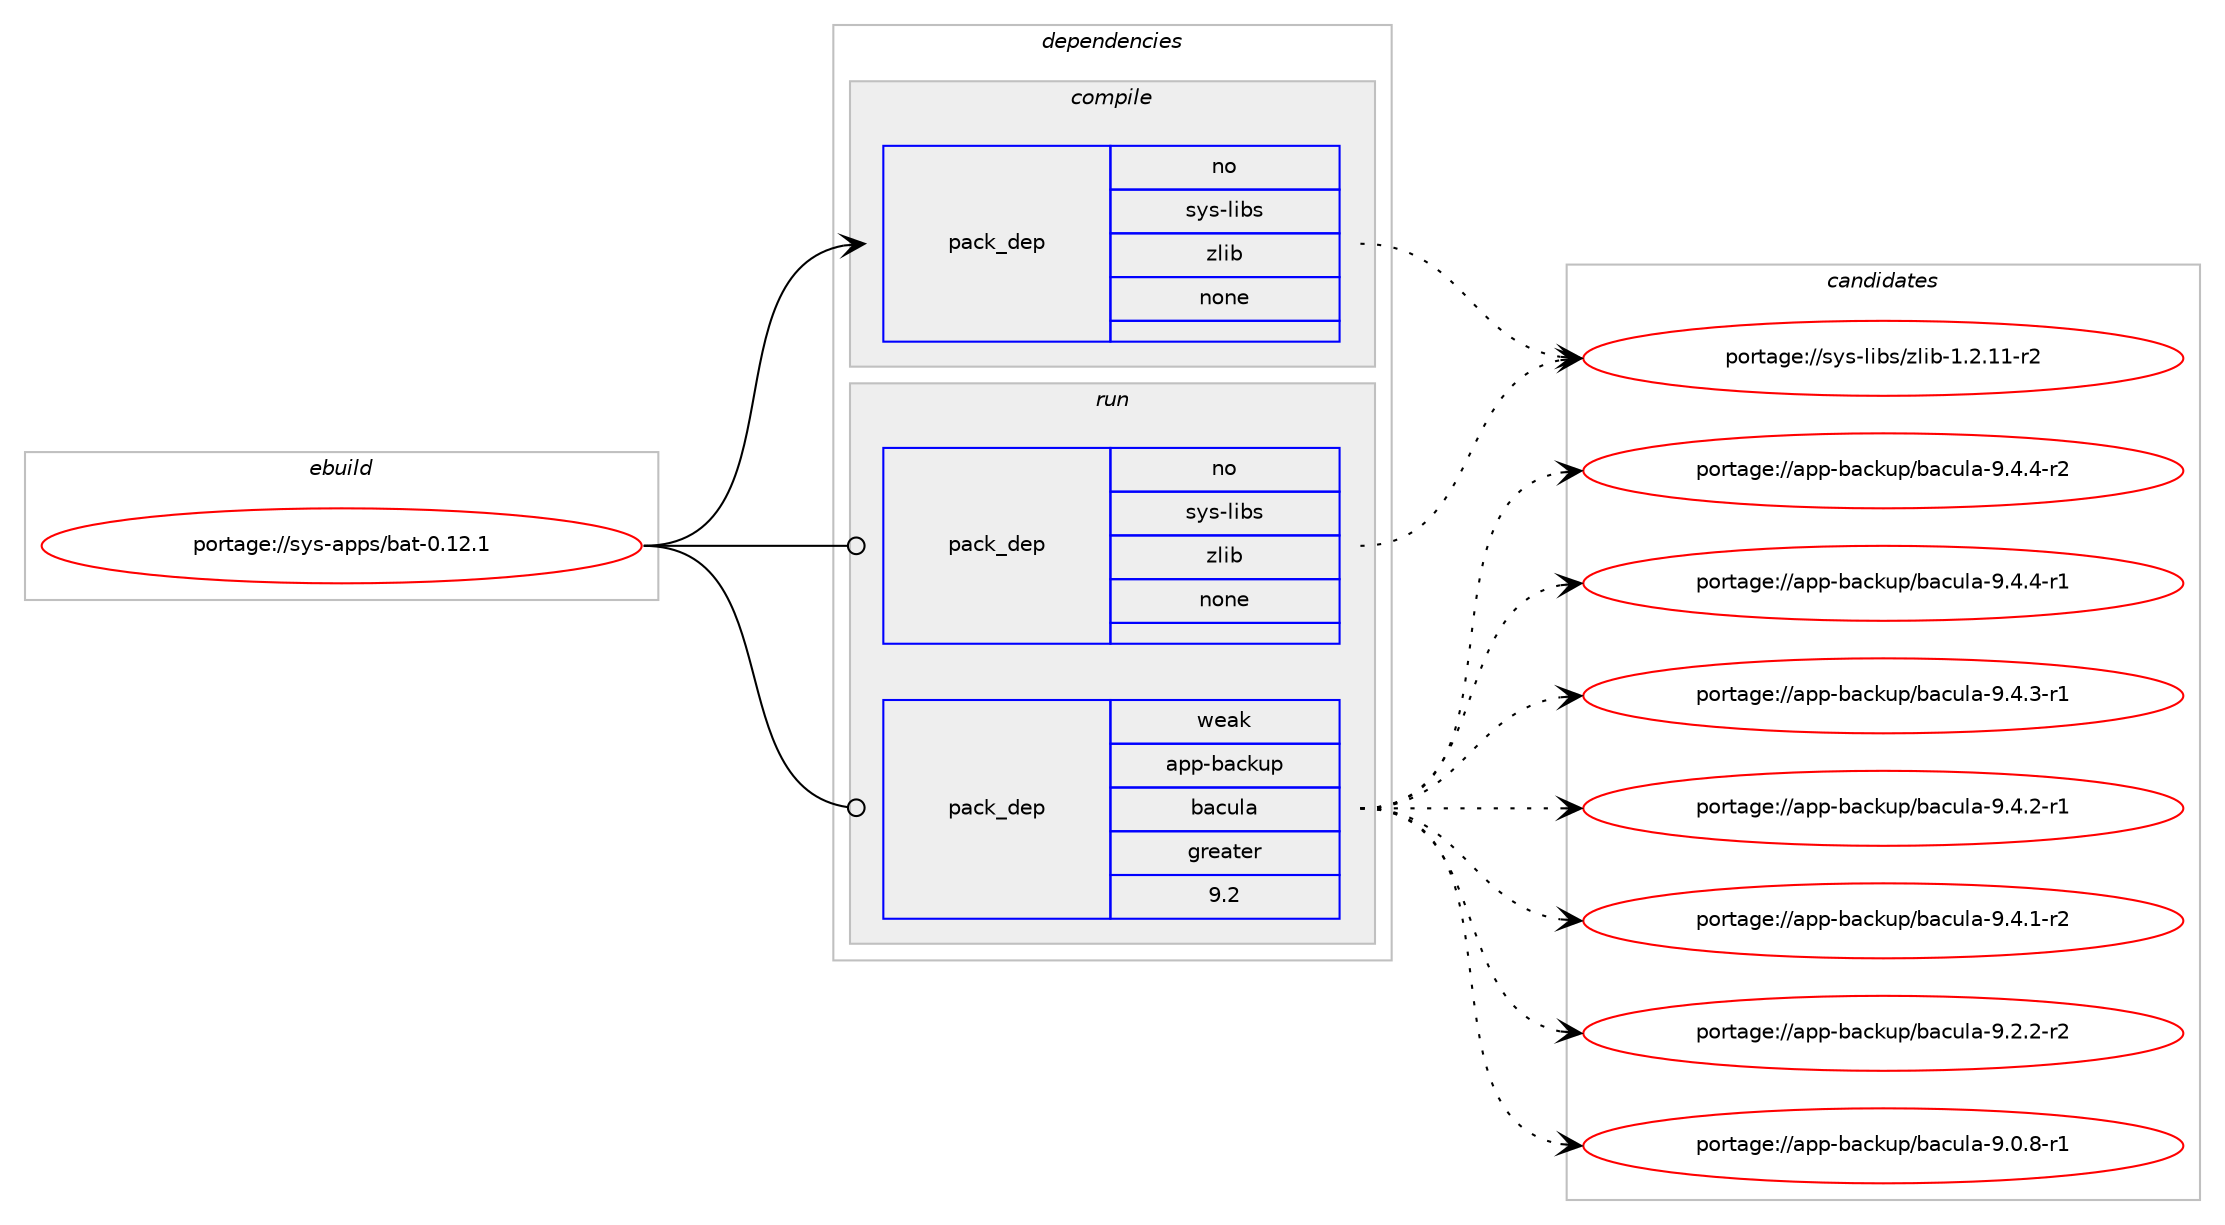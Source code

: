 digraph prolog {

# *************
# Graph options
# *************

newrank=true;
concentrate=true;
compound=true;
graph [rankdir=LR,fontname=Helvetica,fontsize=10,ranksep=1.5];#, ranksep=2.5, nodesep=0.2];
edge  [arrowhead=vee];
node  [fontname=Helvetica,fontsize=10];

# **********
# The ebuild
# **********

subgraph cluster_leftcol {
color=gray;
rank=same;
label=<<i>ebuild</i>>;
id [label="portage://sys-apps/bat-0.12.1", color=red, width=4, href="../sys-apps/bat-0.12.1.svg"];
}

# ****************
# The dependencies
# ****************

subgraph cluster_midcol {
color=gray;
label=<<i>dependencies</i>>;
subgraph cluster_compile {
fillcolor="#eeeeee";
style=filled;
label=<<i>compile</i>>;
subgraph pack53050 {
dependency69790 [label=<<TABLE BORDER="0" CELLBORDER="1" CELLSPACING="0" CELLPADDING="4" WIDTH="220"><TR><TD ROWSPAN="6" CELLPADDING="30">pack_dep</TD></TR><TR><TD WIDTH="110">no</TD></TR><TR><TD>sys-libs</TD></TR><TR><TD>zlib</TD></TR><TR><TD>none</TD></TR><TR><TD></TD></TR></TABLE>>, shape=none, color=blue];
}
id:e -> dependency69790:w [weight=20,style="solid",arrowhead="vee"];
}
subgraph cluster_compileandrun {
fillcolor="#eeeeee";
style=filled;
label=<<i>compile and run</i>>;
}
subgraph cluster_run {
fillcolor="#eeeeee";
style=filled;
label=<<i>run</i>>;
subgraph pack53051 {
dependency69791 [label=<<TABLE BORDER="0" CELLBORDER="1" CELLSPACING="0" CELLPADDING="4" WIDTH="220"><TR><TD ROWSPAN="6" CELLPADDING="30">pack_dep</TD></TR><TR><TD WIDTH="110">no</TD></TR><TR><TD>sys-libs</TD></TR><TR><TD>zlib</TD></TR><TR><TD>none</TD></TR><TR><TD></TD></TR></TABLE>>, shape=none, color=blue];
}
id:e -> dependency69791:w [weight=20,style="solid",arrowhead="odot"];
subgraph pack53052 {
dependency69792 [label=<<TABLE BORDER="0" CELLBORDER="1" CELLSPACING="0" CELLPADDING="4" WIDTH="220"><TR><TD ROWSPAN="6" CELLPADDING="30">pack_dep</TD></TR><TR><TD WIDTH="110">weak</TD></TR><TR><TD>app-backup</TD></TR><TR><TD>bacula</TD></TR><TR><TD>greater</TD></TR><TR><TD>9.2</TD></TR></TABLE>>, shape=none, color=blue];
}
id:e -> dependency69792:w [weight=20,style="solid",arrowhead="odot"];
}
}

# **************
# The candidates
# **************

subgraph cluster_choices {
rank=same;
color=gray;
label=<<i>candidates</i>>;

subgraph choice53050 {
color=black;
nodesep=1;
choice11512111545108105981154712210810598454946504649494511450 [label="portage://sys-libs/zlib-1.2.11-r2", color=red, width=4,href="../sys-libs/zlib-1.2.11-r2.svg"];
dependency69790:e -> choice11512111545108105981154712210810598454946504649494511450:w [style=dotted,weight="100"];
}
subgraph choice53051 {
color=black;
nodesep=1;
choice11512111545108105981154712210810598454946504649494511450 [label="portage://sys-libs/zlib-1.2.11-r2", color=red, width=4,href="../sys-libs/zlib-1.2.11-r2.svg"];
dependency69791:e -> choice11512111545108105981154712210810598454946504649494511450:w [style=dotted,weight="100"];
}
subgraph choice53052 {
color=black;
nodesep=1;
choice971121124598979910711711247989799117108974557465246524511450 [label="portage://app-backup/bacula-9.4.4-r2", color=red, width=4,href="../app-backup/bacula-9.4.4-r2.svg"];
choice971121124598979910711711247989799117108974557465246524511449 [label="portage://app-backup/bacula-9.4.4-r1", color=red, width=4,href="../app-backup/bacula-9.4.4-r1.svg"];
choice971121124598979910711711247989799117108974557465246514511449 [label="portage://app-backup/bacula-9.4.3-r1", color=red, width=4,href="../app-backup/bacula-9.4.3-r1.svg"];
choice971121124598979910711711247989799117108974557465246504511449 [label="portage://app-backup/bacula-9.4.2-r1", color=red, width=4,href="../app-backup/bacula-9.4.2-r1.svg"];
choice971121124598979910711711247989799117108974557465246494511450 [label="portage://app-backup/bacula-9.4.1-r2", color=red, width=4,href="../app-backup/bacula-9.4.1-r2.svg"];
choice971121124598979910711711247989799117108974557465046504511450 [label="portage://app-backup/bacula-9.2.2-r2", color=red, width=4,href="../app-backup/bacula-9.2.2-r2.svg"];
choice971121124598979910711711247989799117108974557464846564511449 [label="portage://app-backup/bacula-9.0.8-r1", color=red, width=4,href="../app-backup/bacula-9.0.8-r1.svg"];
dependency69792:e -> choice971121124598979910711711247989799117108974557465246524511450:w [style=dotted,weight="100"];
dependency69792:e -> choice971121124598979910711711247989799117108974557465246524511449:w [style=dotted,weight="100"];
dependency69792:e -> choice971121124598979910711711247989799117108974557465246514511449:w [style=dotted,weight="100"];
dependency69792:e -> choice971121124598979910711711247989799117108974557465246504511449:w [style=dotted,weight="100"];
dependency69792:e -> choice971121124598979910711711247989799117108974557465246494511450:w [style=dotted,weight="100"];
dependency69792:e -> choice971121124598979910711711247989799117108974557465046504511450:w [style=dotted,weight="100"];
dependency69792:e -> choice971121124598979910711711247989799117108974557464846564511449:w [style=dotted,weight="100"];
}
}

}
